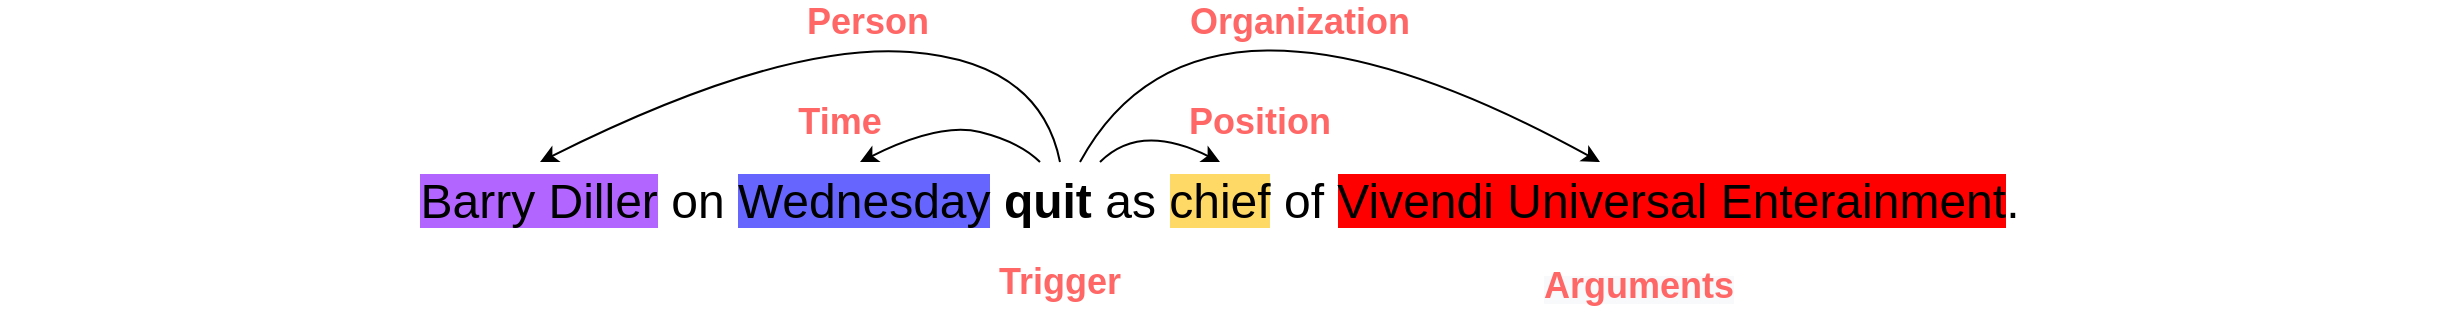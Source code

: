 <mxfile version="14.7.3" type="github">
  <diagram id="BPcrIDIoqUS7D80RJvpi" name="Page-1">
    <mxGraphModel dx="1038" dy="547" grid="1" gridSize="10" guides="1" tooltips="1" connect="1" arrows="1" fold="1" page="1" pageScale="1" pageWidth="827" pageHeight="1169" math="0" shadow="0">
      <root>
        <mxCell id="0" />
        <mxCell id="1" parent="0" />
        <mxCell id="x7MMJvCufj6kcRQVhLhO-1" value="&lt;font style=&quot;font-size: 24px&quot;&gt;&lt;span style=&quot;background-color: rgb(178 , 102 , 255)&quot;&gt;Barry Diller&lt;/span&gt; on &lt;span style=&quot;background-color: rgb(102 , 102 , 255)&quot;&gt;Wednesday&lt;/span&gt; &lt;b&gt;quit&lt;/b&gt; as &lt;span style=&quot;background-color: rgb(255 , 217 , 102)&quot;&gt;chief&lt;/span&gt; of &lt;span style=&quot;background-color: rgb(255 , 0 , 0)&quot;&gt;Vivendi Universal Enterainment&lt;/span&gt;.&lt;/font&gt;" style="text;html=1;strokeColor=none;fillColor=none;align=center;verticalAlign=middle;whiteSpace=wrap;rounded=0;" vertex="1" parent="1">
          <mxGeometry y="270" width="1220" height="20" as="geometry" />
        </mxCell>
        <mxCell id="x7MMJvCufj6kcRQVhLhO-2" value="&lt;b&gt;&lt;font color=&quot;#ff6666&quot; style=&quot;font-size: 18px&quot;&gt;Trigger&lt;/font&gt;&lt;/b&gt;" style="text;html=1;strokeColor=none;fillColor=none;align=center;verticalAlign=middle;whiteSpace=wrap;rounded=0;" vertex="1" parent="1">
          <mxGeometry x="510" y="310" width="40" height="20" as="geometry" />
        </mxCell>
        <mxCell id="x7MMJvCufj6kcRQVhLhO-3" value="&lt;b style=&quot;color: rgb(0 , 0 , 0) ; font-family: &amp;#34;helvetica&amp;#34; ; font-style: normal ; letter-spacing: normal ; text-align: center ; text-indent: 0px ; text-transform: none ; word-spacing: 0px ; background-color: rgb(248 , 249 , 250)&quot;&gt;&lt;font color=&quot;#ff6666&quot; style=&quot;font-size: 18px&quot;&gt;Arguments&lt;/font&gt;&lt;/b&gt;" style="text;whiteSpace=wrap;html=1;" vertex="1" parent="1">
          <mxGeometry x="770" y="305" width="70" height="30" as="geometry" />
        </mxCell>
        <mxCell id="x7MMJvCufj6kcRQVhLhO-4" value="" style="curved=1;endArrow=classic;html=1;" edge="1" parent="1">
          <mxGeometry width="50" height="50" relative="1" as="geometry">
            <mxPoint x="520" y="260" as="sourcePoint" />
            <mxPoint x="430" y="260" as="targetPoint" />
            <Array as="points">
              <mxPoint x="510" y="250" />
              <mxPoint x="470" y="240" />
            </Array>
          </mxGeometry>
        </mxCell>
        <mxCell id="x7MMJvCufj6kcRQVhLhO-5" value="" style="curved=1;endArrow=classic;html=1;" edge="1" parent="1">
          <mxGeometry width="50" height="50" relative="1" as="geometry">
            <mxPoint x="530" y="260" as="sourcePoint" />
            <mxPoint x="270" y="260" as="targetPoint" />
            <Array as="points">
              <mxPoint x="520" y="210" />
              <mxPoint x="390" y="200" />
            </Array>
          </mxGeometry>
        </mxCell>
        <mxCell id="x7MMJvCufj6kcRQVhLhO-15" value="" style="curved=1;endArrow=classic;html=1;" edge="1" parent="1">
          <mxGeometry width="50" height="50" relative="1" as="geometry">
            <mxPoint x="550" y="260" as="sourcePoint" />
            <mxPoint x="610" y="260" as="targetPoint" />
            <Array as="points">
              <mxPoint x="570" y="240" />
            </Array>
          </mxGeometry>
        </mxCell>
        <mxCell id="x7MMJvCufj6kcRQVhLhO-17" value="" style="curved=1;endArrow=classic;html=1;" edge="1" parent="1">
          <mxGeometry width="50" height="50" relative="1" as="geometry">
            <mxPoint x="540" y="260" as="sourcePoint" />
            <mxPoint x="800" y="260" as="targetPoint" />
            <Array as="points">
              <mxPoint x="600" y="150" />
            </Array>
          </mxGeometry>
        </mxCell>
        <mxCell id="x7MMJvCufj6kcRQVhLhO-18" value="&lt;b&gt;&lt;font color=&quot;#ff6666&quot; style=&quot;font-size: 18px&quot;&gt;Person&lt;/font&gt;&lt;/b&gt;" style="text;html=1;strokeColor=none;fillColor=none;align=center;verticalAlign=middle;whiteSpace=wrap;rounded=0;" vertex="1" parent="1">
          <mxGeometry x="414" y="180" width="40" height="20" as="geometry" />
        </mxCell>
        <mxCell id="x7MMJvCufj6kcRQVhLhO-19" value="&lt;b&gt;&lt;font color=&quot;#ff6666&quot; style=&quot;font-size: 18px&quot;&gt;Organization&lt;/font&gt;&lt;/b&gt;" style="text;html=1;strokeColor=none;fillColor=none;align=center;verticalAlign=middle;whiteSpace=wrap;rounded=0;" vertex="1" parent="1">
          <mxGeometry x="630" y="180" width="40" height="20" as="geometry" />
        </mxCell>
        <mxCell id="x7MMJvCufj6kcRQVhLhO-20" value="&lt;b&gt;&lt;font color=&quot;#ff6666&quot; style=&quot;font-size: 18px&quot;&gt;Time&lt;/font&gt;&lt;/b&gt;" style="text;html=1;strokeColor=none;fillColor=none;align=center;verticalAlign=middle;whiteSpace=wrap;rounded=0;" vertex="1" parent="1">
          <mxGeometry x="400" y="230" width="40" height="20" as="geometry" />
        </mxCell>
        <mxCell id="x7MMJvCufj6kcRQVhLhO-21" value="&lt;b&gt;&lt;font color=&quot;#ff6666&quot; style=&quot;font-size: 18px&quot;&gt;Position&lt;/font&gt;&lt;/b&gt;" style="text;html=1;strokeColor=none;fillColor=none;align=center;verticalAlign=middle;whiteSpace=wrap;rounded=0;" vertex="1" parent="1">
          <mxGeometry x="610" y="230" width="40" height="20" as="geometry" />
        </mxCell>
      </root>
    </mxGraphModel>
  </diagram>
</mxfile>

